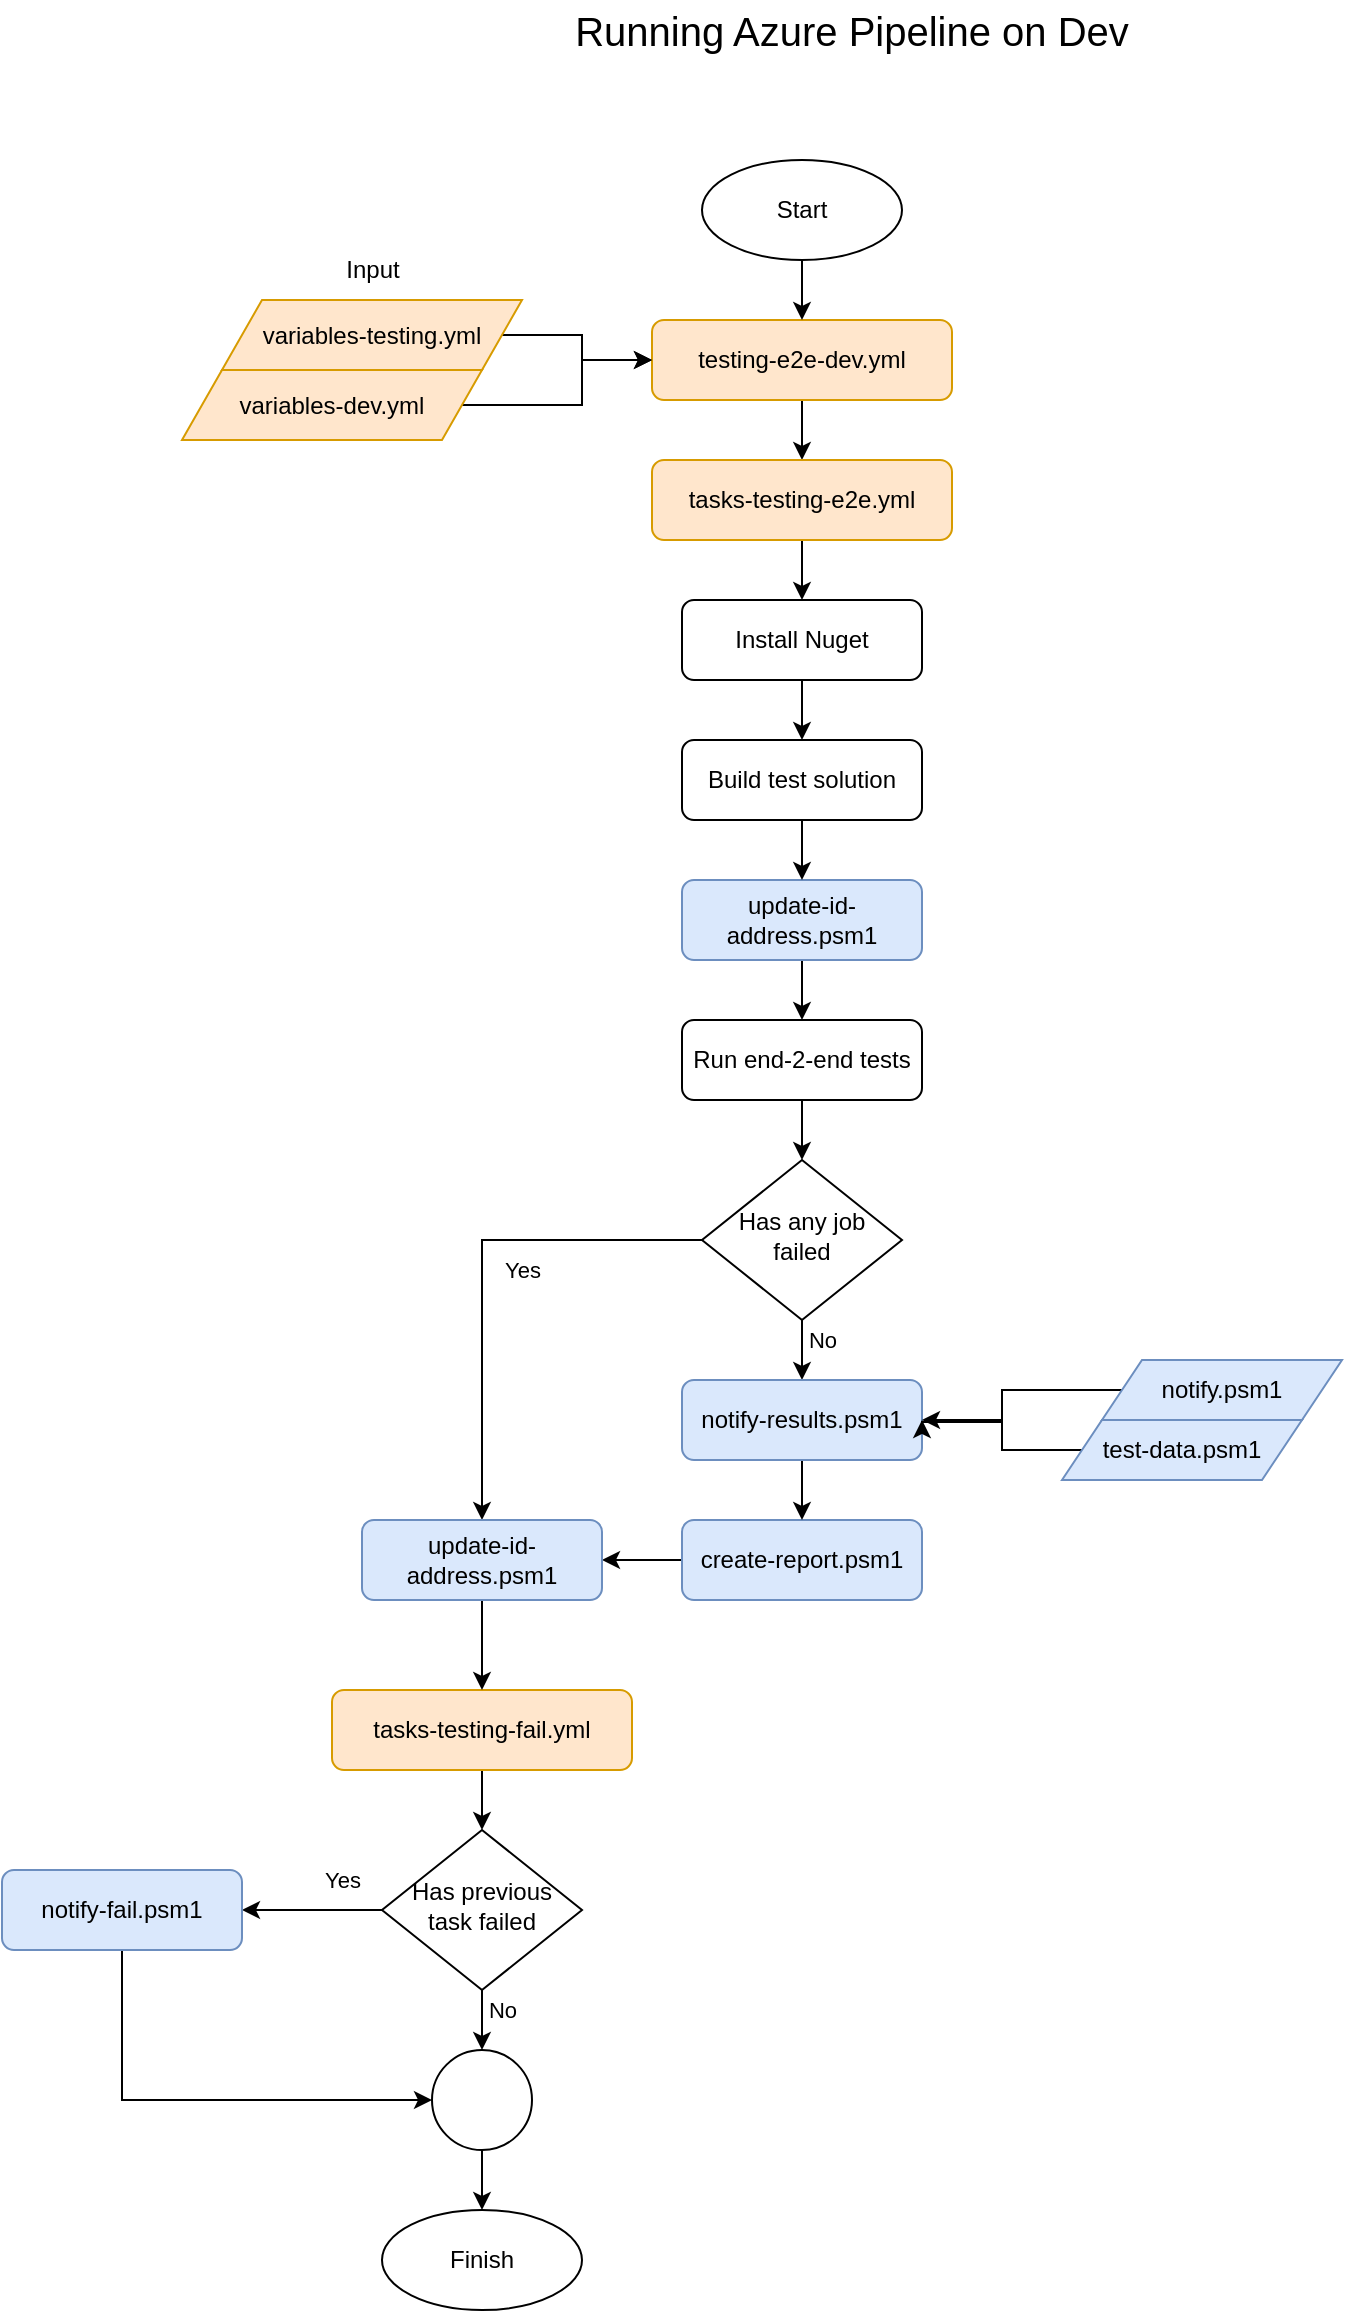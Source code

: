 <mxfile version="22.1.17" type="github">
  <diagram id="C5RBs43oDa-KdzZeNtuy" name="Page-1">
    <mxGraphModel dx="1813" dy="677" grid="1" gridSize="10" guides="1" tooltips="1" connect="1" arrows="1" fold="1" page="1" pageScale="1" pageWidth="827" pageHeight="1169" math="0" shadow="0">
      <root>
        <mxCell id="WIyWlLk6GJQsqaUBKTNV-0" />
        <mxCell id="WIyWlLk6GJQsqaUBKTNV-1" parent="WIyWlLk6GJQsqaUBKTNV-0" />
        <mxCell id="1_Ts7adoZFFohDj0qqpP-33" value="" style="edgeStyle=orthogonalEdgeStyle;rounded=0;orthogonalLoop=1;jettySize=auto;html=1;" edge="1" parent="WIyWlLk6GJQsqaUBKTNV-1" source="WIyWlLk6GJQsqaUBKTNV-6" target="1_Ts7adoZFFohDj0qqpP-32">
          <mxGeometry relative="1" as="geometry" />
        </mxCell>
        <mxCell id="1_Ts7adoZFFohDj0qqpP-34" value="No" style="edgeLabel;html=1;align=center;verticalAlign=middle;resizable=0;points=[];" vertex="1" connectable="0" parent="1_Ts7adoZFFohDj0qqpP-33">
          <mxGeometry x="0.2" relative="1" as="geometry">
            <mxPoint x="10" as="offset" />
          </mxGeometry>
        </mxCell>
        <mxCell id="1_Ts7adoZFFohDj0qqpP-36" value="" style="edgeStyle=orthogonalEdgeStyle;rounded=0;orthogonalLoop=1;jettySize=auto;html=1;" edge="1" parent="WIyWlLk6GJQsqaUBKTNV-1" source="WIyWlLk6GJQsqaUBKTNV-6" target="1_Ts7adoZFFohDj0qqpP-3">
          <mxGeometry relative="1" as="geometry" />
        </mxCell>
        <mxCell id="1_Ts7adoZFFohDj0qqpP-37" value="Yes" style="edgeLabel;html=1;align=center;verticalAlign=middle;resizable=0;points=[];" vertex="1" connectable="0" parent="1_Ts7adoZFFohDj0qqpP-36">
          <mxGeometry x="-0.16" y="2" relative="1" as="geometry">
            <mxPoint x="9" y="-17" as="offset" />
          </mxGeometry>
        </mxCell>
        <mxCell id="WIyWlLk6GJQsqaUBKTNV-6" value="Has previous task failed" style="rhombus;whiteSpace=wrap;html=1;shadow=0;fontFamily=Helvetica;fontSize=12;align=center;strokeWidth=1;spacing=6;spacingTop=-4;" parent="WIyWlLk6GJQsqaUBKTNV-1" vertex="1">
          <mxGeometry x="150" y="945" width="100" height="80" as="geometry" />
        </mxCell>
        <mxCell id="1_Ts7adoZFFohDj0qqpP-50" value="" style="edgeStyle=orthogonalEdgeStyle;rounded=0;orthogonalLoop=1;jettySize=auto;html=1;" edge="1" parent="WIyWlLk6GJQsqaUBKTNV-1" source="WIyWlLk6GJQsqaUBKTNV-10" target="1_Ts7adoZFFohDj0qqpP-2">
          <mxGeometry relative="1" as="geometry" />
        </mxCell>
        <mxCell id="1_Ts7adoZFFohDj0qqpP-51" value="No" style="edgeLabel;html=1;align=center;verticalAlign=middle;resizable=0;points=[];" vertex="1" connectable="0" parent="1_Ts7adoZFFohDj0qqpP-50">
          <mxGeometry x="0.24" relative="1" as="geometry">
            <mxPoint x="10" y="-1" as="offset" />
          </mxGeometry>
        </mxCell>
        <mxCell id="1_Ts7adoZFFohDj0qqpP-69" style="edgeStyle=orthogonalEdgeStyle;rounded=0;orthogonalLoop=1;jettySize=auto;html=1;exitX=0;exitY=0.5;exitDx=0;exitDy=0;" edge="1" parent="WIyWlLk6GJQsqaUBKTNV-1" source="WIyWlLk6GJQsqaUBKTNV-10" target="1_Ts7adoZFFohDj0qqpP-61">
          <mxGeometry relative="1" as="geometry" />
        </mxCell>
        <mxCell id="1_Ts7adoZFFohDj0qqpP-70" value="Yes" style="edgeLabel;html=1;align=center;verticalAlign=middle;resizable=0;points=[];" vertex="1" connectable="0" parent="1_Ts7adoZFFohDj0qqpP-69">
          <mxGeometry x="0.064" y="-3" relative="1" as="geometry">
            <mxPoint x="23" y="-8" as="offset" />
          </mxGeometry>
        </mxCell>
        <mxCell id="WIyWlLk6GJQsqaUBKTNV-10" value="Has any job failed" style="rhombus;whiteSpace=wrap;html=1;shadow=0;fontFamily=Helvetica;fontSize=12;align=center;strokeWidth=1;spacing=6;spacingTop=-4;" parent="WIyWlLk6GJQsqaUBKTNV-1" vertex="1">
          <mxGeometry x="310" y="610" width="100" height="80" as="geometry" />
        </mxCell>
        <mxCell id="1_Ts7adoZFFohDj0qqpP-11" value="" style="edgeStyle=orthogonalEdgeStyle;rounded=0;orthogonalLoop=1;jettySize=auto;html=1;" edge="1" parent="WIyWlLk6GJQsqaUBKTNV-1" source="WIyWlLk6GJQsqaUBKTNV-12" target="1_Ts7adoZFFohDj0qqpP-7">
          <mxGeometry relative="1" as="geometry" />
        </mxCell>
        <mxCell id="WIyWlLk6GJQsqaUBKTNV-12" value="testing-e2e-dev.yml" style="rounded=1;whiteSpace=wrap;html=1;fontSize=12;glass=0;strokeWidth=1;shadow=0;fillColor=#ffe6cc;strokeColor=#d79b00;" parent="WIyWlLk6GJQsqaUBKTNV-1" vertex="1">
          <mxGeometry x="285" y="190" width="150" height="40" as="geometry" />
        </mxCell>
        <mxCell id="1_Ts7adoZFFohDj0qqpP-67" value="" style="edgeStyle=orthogonalEdgeStyle;rounded=0;orthogonalLoop=1;jettySize=auto;html=1;" edge="1" parent="WIyWlLk6GJQsqaUBKTNV-1" source="1_Ts7adoZFFohDj0qqpP-1" target="1_Ts7adoZFFohDj0qqpP-61">
          <mxGeometry relative="1" as="geometry" />
        </mxCell>
        <mxCell id="1_Ts7adoZFFohDj0qqpP-1" value="create-report.psm1" style="rounded=1;whiteSpace=wrap;html=1;fontSize=12;glass=0;strokeWidth=1;shadow=0;fillColor=#dae8fc;strokeColor=#6c8ebf;" vertex="1" parent="WIyWlLk6GJQsqaUBKTNV-1">
          <mxGeometry x="300" y="790" width="120" height="40" as="geometry" />
        </mxCell>
        <mxCell id="1_Ts7adoZFFohDj0qqpP-58" value="" style="edgeStyle=orthogonalEdgeStyle;rounded=0;orthogonalLoop=1;jettySize=auto;html=1;" edge="1" parent="WIyWlLk6GJQsqaUBKTNV-1" source="1_Ts7adoZFFohDj0qqpP-2" target="1_Ts7adoZFFohDj0qqpP-1">
          <mxGeometry relative="1" as="geometry" />
        </mxCell>
        <mxCell id="1_Ts7adoZFFohDj0qqpP-2" value="notify-results.psm1" style="rounded=1;whiteSpace=wrap;html=1;fontSize=12;glass=0;strokeWidth=1;shadow=0;fillColor=#dae8fc;strokeColor=#6c8ebf;" vertex="1" parent="WIyWlLk6GJQsqaUBKTNV-1">
          <mxGeometry x="300" y="720" width="120" height="40" as="geometry" />
        </mxCell>
        <mxCell id="1_Ts7adoZFFohDj0qqpP-46" style="edgeStyle=orthogonalEdgeStyle;rounded=0;orthogonalLoop=1;jettySize=auto;html=1;exitX=0.5;exitY=1;exitDx=0;exitDy=0;entryX=0;entryY=0.5;entryDx=0;entryDy=0;" edge="1" parent="WIyWlLk6GJQsqaUBKTNV-1" source="1_Ts7adoZFFohDj0qqpP-3" target="1_Ts7adoZFFohDj0qqpP-32">
          <mxGeometry relative="1" as="geometry" />
        </mxCell>
        <mxCell id="1_Ts7adoZFFohDj0qqpP-3" value="notify-fail.psm1" style="rounded=1;whiteSpace=wrap;html=1;fontSize=12;glass=0;strokeWidth=1;shadow=0;fillColor=#dae8fc;strokeColor=#6c8ebf;" vertex="1" parent="WIyWlLk6GJQsqaUBKTNV-1">
          <mxGeometry x="-40" y="965" width="120" height="40" as="geometry" />
        </mxCell>
        <mxCell id="1_Ts7adoZFFohDj0qqpP-10" style="edgeStyle=orthogonalEdgeStyle;rounded=0;orthogonalLoop=1;jettySize=auto;html=1;exitX=0.5;exitY=1;exitDx=0;exitDy=0;entryX=0.5;entryY=0;entryDx=0;entryDy=0;" edge="1" parent="WIyWlLk6GJQsqaUBKTNV-1" source="1_Ts7adoZFFohDj0qqpP-4" target="WIyWlLk6GJQsqaUBKTNV-12">
          <mxGeometry relative="1" as="geometry" />
        </mxCell>
        <mxCell id="1_Ts7adoZFFohDj0qqpP-4" value="Start" style="ellipse;whiteSpace=wrap;html=1;" vertex="1" parent="WIyWlLk6GJQsqaUBKTNV-1">
          <mxGeometry x="310" y="110" width="100" height="50" as="geometry" />
        </mxCell>
        <mxCell id="1_Ts7adoZFFohDj0qqpP-5" value="Finish" style="ellipse;whiteSpace=wrap;html=1;" vertex="1" parent="WIyWlLk6GJQsqaUBKTNV-1">
          <mxGeometry x="150" y="1135" width="100" height="50" as="geometry" />
        </mxCell>
        <mxCell id="1_Ts7adoZFFohDj0qqpP-79" style="edgeStyle=orthogonalEdgeStyle;rounded=0;orthogonalLoop=1;jettySize=auto;html=1;exitX=0.5;exitY=1;exitDx=0;exitDy=0;entryX=0.5;entryY=0;entryDx=0;entryDy=0;" edge="1" parent="WIyWlLk6GJQsqaUBKTNV-1" source="1_Ts7adoZFFohDj0qqpP-7" target="1_Ts7adoZFFohDj0qqpP-72">
          <mxGeometry relative="1" as="geometry" />
        </mxCell>
        <mxCell id="1_Ts7adoZFFohDj0qqpP-7" value="tasks-testing-e2e.yml" style="rounded=1;whiteSpace=wrap;html=1;fontSize=12;glass=0;strokeWidth=1;shadow=0;fillColor=#ffe6cc;strokeColor=#d79b00;" vertex="1" parent="WIyWlLk6GJQsqaUBKTNV-1">
          <mxGeometry x="285" y="260" width="150" height="40" as="geometry" />
        </mxCell>
        <mxCell id="1_Ts7adoZFFohDj0qqpP-20" value="" style="edgeStyle=orthogonalEdgeStyle;rounded=0;orthogonalLoop=1;jettySize=auto;html=1;" edge="1" parent="WIyWlLk6GJQsqaUBKTNV-1" source="1_Ts7adoZFFohDj0qqpP-8" target="WIyWlLk6GJQsqaUBKTNV-6">
          <mxGeometry relative="1" as="geometry" />
        </mxCell>
        <mxCell id="1_Ts7adoZFFohDj0qqpP-8" value="tasks-testing-fail.yml" style="rounded=1;whiteSpace=wrap;html=1;fontSize=12;glass=0;strokeWidth=1;shadow=0;fillColor=#ffe6cc;strokeColor=#d79b00;" vertex="1" parent="WIyWlLk6GJQsqaUBKTNV-1">
          <mxGeometry x="125" y="875" width="150" height="40" as="geometry" />
        </mxCell>
        <mxCell id="1_Ts7adoZFFohDj0qqpP-9" value="&lt;font style=&quot;font-size: 20px;&quot;&gt;Running Azure Pipeline on Dev&lt;/font&gt;" style="text;html=1;strokeColor=none;fillColor=none;align=center;verticalAlign=middle;whiteSpace=wrap;rounded=0;" vertex="1" parent="WIyWlLk6GJQsqaUBKTNV-1">
          <mxGeometry x="180" y="30" width="410" height="30" as="geometry" />
        </mxCell>
        <mxCell id="1_Ts7adoZFFohDj0qqpP-13" value="" style="edgeStyle=orthogonalEdgeStyle;rounded=0;orthogonalLoop=1;jettySize=auto;html=1;" edge="1" parent="WIyWlLk6GJQsqaUBKTNV-1" source="1_Ts7adoZFFohDj0qqpP-12" target="WIyWlLk6GJQsqaUBKTNV-12">
          <mxGeometry relative="1" as="geometry">
            <Array as="points">
              <mxPoint x="250" y="198" />
              <mxPoint x="250" y="210" />
            </Array>
          </mxGeometry>
        </mxCell>
        <mxCell id="1_Ts7adoZFFohDj0qqpP-12" value="variables-testing.yml" style="shape=parallelogram;perimeter=parallelogramPerimeter;whiteSpace=wrap;html=1;fixedSize=1;fillColor=#ffe6cc;strokeColor=#d79b00;" vertex="1" parent="WIyWlLk6GJQsqaUBKTNV-1">
          <mxGeometry x="70" y="180" width="150" height="35" as="geometry" />
        </mxCell>
        <mxCell id="1_Ts7adoZFFohDj0qqpP-35" value="" style="edgeStyle=orthogonalEdgeStyle;rounded=0;orthogonalLoop=1;jettySize=auto;html=1;" edge="1" parent="WIyWlLk6GJQsqaUBKTNV-1" source="1_Ts7adoZFFohDj0qqpP-32" target="1_Ts7adoZFFohDj0qqpP-5">
          <mxGeometry relative="1" as="geometry" />
        </mxCell>
        <mxCell id="1_Ts7adoZFFohDj0qqpP-32" value="" style="ellipse;whiteSpace=wrap;html=1;aspect=fixed;" vertex="1" parent="WIyWlLk6GJQsqaUBKTNV-1">
          <mxGeometry x="175" y="1055" width="50" height="50" as="geometry" />
        </mxCell>
        <mxCell id="1_Ts7adoZFFohDj0qqpP-40" style="edgeStyle=orthogonalEdgeStyle;rounded=0;orthogonalLoop=1;jettySize=auto;html=1;exitX=1;exitY=0.5;exitDx=0;exitDy=0;entryX=0;entryY=0.5;entryDx=0;entryDy=0;" edge="1" parent="WIyWlLk6GJQsqaUBKTNV-1" source="1_Ts7adoZFFohDj0qqpP-39" target="WIyWlLk6GJQsqaUBKTNV-12">
          <mxGeometry relative="1" as="geometry">
            <Array as="points">
              <mxPoint x="250" y="233" />
              <mxPoint x="250" y="210" />
            </Array>
          </mxGeometry>
        </mxCell>
        <mxCell id="1_Ts7adoZFFohDj0qqpP-39" value="variables-dev.yml" style="shape=parallelogram;perimeter=parallelogramPerimeter;whiteSpace=wrap;html=1;fixedSize=1;fillColor=#ffe6cc;strokeColor=#d79b00;" vertex="1" parent="WIyWlLk6GJQsqaUBKTNV-1">
          <mxGeometry x="50" y="215" width="150" height="35" as="geometry" />
        </mxCell>
        <mxCell id="1_Ts7adoZFFohDj0qqpP-41" value="Input" style="text;html=1;align=center;verticalAlign=middle;resizable=0;points=[];autosize=1;strokeColor=none;fillColor=none;" vertex="1" parent="WIyWlLk6GJQsqaUBKTNV-1">
          <mxGeometry x="120" y="150" width="50" height="30" as="geometry" />
        </mxCell>
        <mxCell id="1_Ts7adoZFFohDj0qqpP-52" style="edgeStyle=orthogonalEdgeStyle;rounded=0;orthogonalLoop=1;jettySize=auto;html=1;exitX=0.5;exitY=1;exitDx=0;exitDy=0;" edge="1" parent="WIyWlLk6GJQsqaUBKTNV-1">
          <mxGeometry relative="1" as="geometry">
            <mxPoint x="540" y="655" as="sourcePoint" />
            <mxPoint x="540" y="655" as="targetPoint" />
          </mxGeometry>
        </mxCell>
        <mxCell id="1_Ts7adoZFFohDj0qqpP-56" style="edgeStyle=orthogonalEdgeStyle;rounded=0;orthogonalLoop=1;jettySize=auto;html=1;exitX=0;exitY=0.5;exitDx=0;exitDy=0;entryX=1;entryY=0.5;entryDx=0;entryDy=0;" edge="1" parent="WIyWlLk6GJQsqaUBKTNV-1" source="1_Ts7adoZFFohDj0qqpP-53" target="1_Ts7adoZFFohDj0qqpP-2">
          <mxGeometry relative="1" as="geometry">
            <Array as="points">
              <mxPoint x="460" y="725" />
              <mxPoint x="460" y="740" />
            </Array>
          </mxGeometry>
        </mxCell>
        <mxCell id="1_Ts7adoZFFohDj0qqpP-53" value="notify.psm1" style="shape=parallelogram;perimeter=parallelogramPerimeter;whiteSpace=wrap;html=1;fixedSize=1;fillColor=#dae8fc;strokeColor=#6c8ebf;" vertex="1" parent="WIyWlLk6GJQsqaUBKTNV-1">
          <mxGeometry x="510" y="710" width="120" height="30" as="geometry" />
        </mxCell>
        <mxCell id="1_Ts7adoZFFohDj0qqpP-57" style="edgeStyle=orthogonalEdgeStyle;rounded=0;orthogonalLoop=1;jettySize=auto;html=1;exitX=0;exitY=0.5;exitDx=0;exitDy=0;" edge="1" parent="WIyWlLk6GJQsqaUBKTNV-1" source="1_Ts7adoZFFohDj0qqpP-54">
          <mxGeometry relative="1" as="geometry">
            <mxPoint x="420" y="740" as="targetPoint" />
            <Array as="points">
              <mxPoint x="460" y="755" />
              <mxPoint x="460" y="741" />
            </Array>
          </mxGeometry>
        </mxCell>
        <mxCell id="1_Ts7adoZFFohDj0qqpP-54" value="test-data.psm1" style="shape=parallelogram;perimeter=parallelogramPerimeter;whiteSpace=wrap;html=1;fixedSize=1;fillColor=#dae8fc;strokeColor=#6c8ebf;" vertex="1" parent="WIyWlLk6GJQsqaUBKTNV-1">
          <mxGeometry x="490" y="740" width="120" height="30" as="geometry" />
        </mxCell>
        <mxCell id="1_Ts7adoZFFohDj0qqpP-68" value="" style="edgeStyle=orthogonalEdgeStyle;rounded=0;orthogonalLoop=1;jettySize=auto;html=1;" edge="1" parent="WIyWlLk6GJQsqaUBKTNV-1" source="1_Ts7adoZFFohDj0qqpP-61" target="1_Ts7adoZFFohDj0qqpP-8">
          <mxGeometry relative="1" as="geometry" />
        </mxCell>
        <mxCell id="1_Ts7adoZFFohDj0qqpP-61" value="update-id-address.psm1" style="rounded=1;whiteSpace=wrap;html=1;fontSize=12;glass=0;strokeWidth=1;shadow=0;fillColor=#dae8fc;strokeColor=#6c8ebf;" vertex="1" parent="WIyWlLk6GJQsqaUBKTNV-1">
          <mxGeometry x="140" y="790" width="120" height="40" as="geometry" />
        </mxCell>
        <mxCell id="1_Ts7adoZFFohDj0qqpP-82" style="edgeStyle=orthogonalEdgeStyle;rounded=0;orthogonalLoop=1;jettySize=auto;html=1;exitX=0.5;exitY=1;exitDx=0;exitDy=0;entryX=0.5;entryY=0;entryDx=0;entryDy=0;" edge="1" parent="WIyWlLk6GJQsqaUBKTNV-1" source="1_Ts7adoZFFohDj0qqpP-71" target="1_Ts7adoZFFohDj0qqpP-76">
          <mxGeometry relative="1" as="geometry" />
        </mxCell>
        <mxCell id="1_Ts7adoZFFohDj0qqpP-71" value="update-id-address.psm1" style="rounded=1;whiteSpace=wrap;html=1;fontSize=12;glass=0;strokeWidth=1;shadow=0;fillColor=#dae8fc;strokeColor=#6c8ebf;" vertex="1" parent="WIyWlLk6GJQsqaUBKTNV-1">
          <mxGeometry x="300" y="470" width="120" height="40" as="geometry" />
        </mxCell>
        <mxCell id="1_Ts7adoZFFohDj0qqpP-80" style="edgeStyle=orthogonalEdgeStyle;rounded=0;orthogonalLoop=1;jettySize=auto;html=1;exitX=0.5;exitY=1;exitDx=0;exitDy=0;entryX=0.5;entryY=0;entryDx=0;entryDy=0;" edge="1" parent="WIyWlLk6GJQsqaUBKTNV-1" source="1_Ts7adoZFFohDj0qqpP-72" target="1_Ts7adoZFFohDj0qqpP-73">
          <mxGeometry relative="1" as="geometry" />
        </mxCell>
        <mxCell id="1_Ts7adoZFFohDj0qqpP-72" value="Install Nuget" style="rounded=1;whiteSpace=wrap;html=1;" vertex="1" parent="WIyWlLk6GJQsqaUBKTNV-1">
          <mxGeometry x="300" y="330" width="120" height="40" as="geometry" />
        </mxCell>
        <mxCell id="1_Ts7adoZFFohDj0qqpP-81" style="edgeStyle=orthogonalEdgeStyle;rounded=0;orthogonalLoop=1;jettySize=auto;html=1;exitX=0.5;exitY=1;exitDx=0;exitDy=0;entryX=0.5;entryY=0;entryDx=0;entryDy=0;" edge="1" parent="WIyWlLk6GJQsqaUBKTNV-1" source="1_Ts7adoZFFohDj0qqpP-73" target="1_Ts7adoZFFohDj0qqpP-71">
          <mxGeometry relative="1" as="geometry" />
        </mxCell>
        <mxCell id="1_Ts7adoZFFohDj0qqpP-73" value="Build test solution" style="rounded=1;whiteSpace=wrap;html=1;" vertex="1" parent="WIyWlLk6GJQsqaUBKTNV-1">
          <mxGeometry x="300" y="400" width="120" height="40" as="geometry" />
        </mxCell>
        <mxCell id="1_Ts7adoZFFohDj0qqpP-83" value="" style="edgeStyle=orthogonalEdgeStyle;rounded=0;orthogonalLoop=1;jettySize=auto;html=1;" edge="1" parent="WIyWlLk6GJQsqaUBKTNV-1" source="1_Ts7adoZFFohDj0qqpP-76" target="WIyWlLk6GJQsqaUBKTNV-10">
          <mxGeometry relative="1" as="geometry" />
        </mxCell>
        <mxCell id="1_Ts7adoZFFohDj0qqpP-76" value="Run end-2-end tests" style="rounded=1;whiteSpace=wrap;html=1;" vertex="1" parent="WIyWlLk6GJQsqaUBKTNV-1">
          <mxGeometry x="300" y="540" width="120" height="40" as="geometry" />
        </mxCell>
      </root>
    </mxGraphModel>
  </diagram>
</mxfile>
